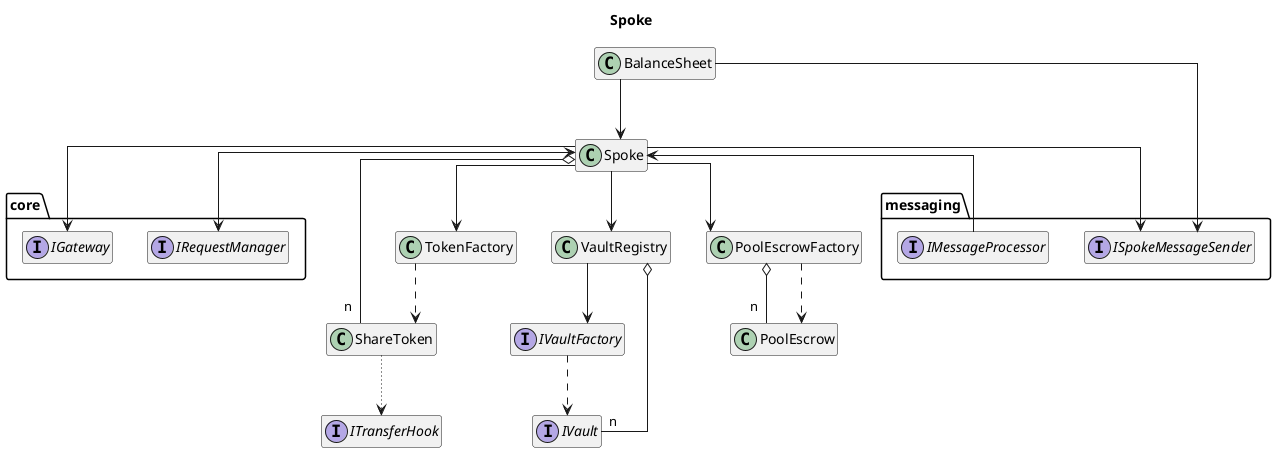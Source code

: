 @startuml spoke
title Spoke
hide empty members

skinparam linetype ortho

package core {
    interface IGateway
    interface IRequestManager
}

package messaging {
    interface ISpokeMessageSender
    interface IMessageProcessor
}

class Spoke
class ShareToken
class BalanceSheet
class TokenFactory
class VaultRegistry
class PoolEscrowFactory
class PoolEscrow

interface IVaultFactory
interface IVault
interface ITransferHook

Spoke --> TokenFactory
Spoke --> PoolEscrowFactory
Spoke o-- "n" ShareToken
Spoke --> IGateway
Spoke --> ISpokeMessageSender
Spoke --> VaultRegistry
Spoke <-> IRequestManager
Spoke <-- IMessageProcessor

VaultRegistry --> IVaultFactory
VaultRegistry o-[norank]- "n" IVault

BalanceSheet --> Spoke
BalanceSheet --> ISpokeMessageSender

PoolEscrowFactory o-- "n" PoolEscrow
PoolEscrowFactory ..> PoolEscrow

ShareToken .[dotted].> ITransferHook

TokenFactory ..> ShareToken
IVaultFactory ..> IVault

@enduml
